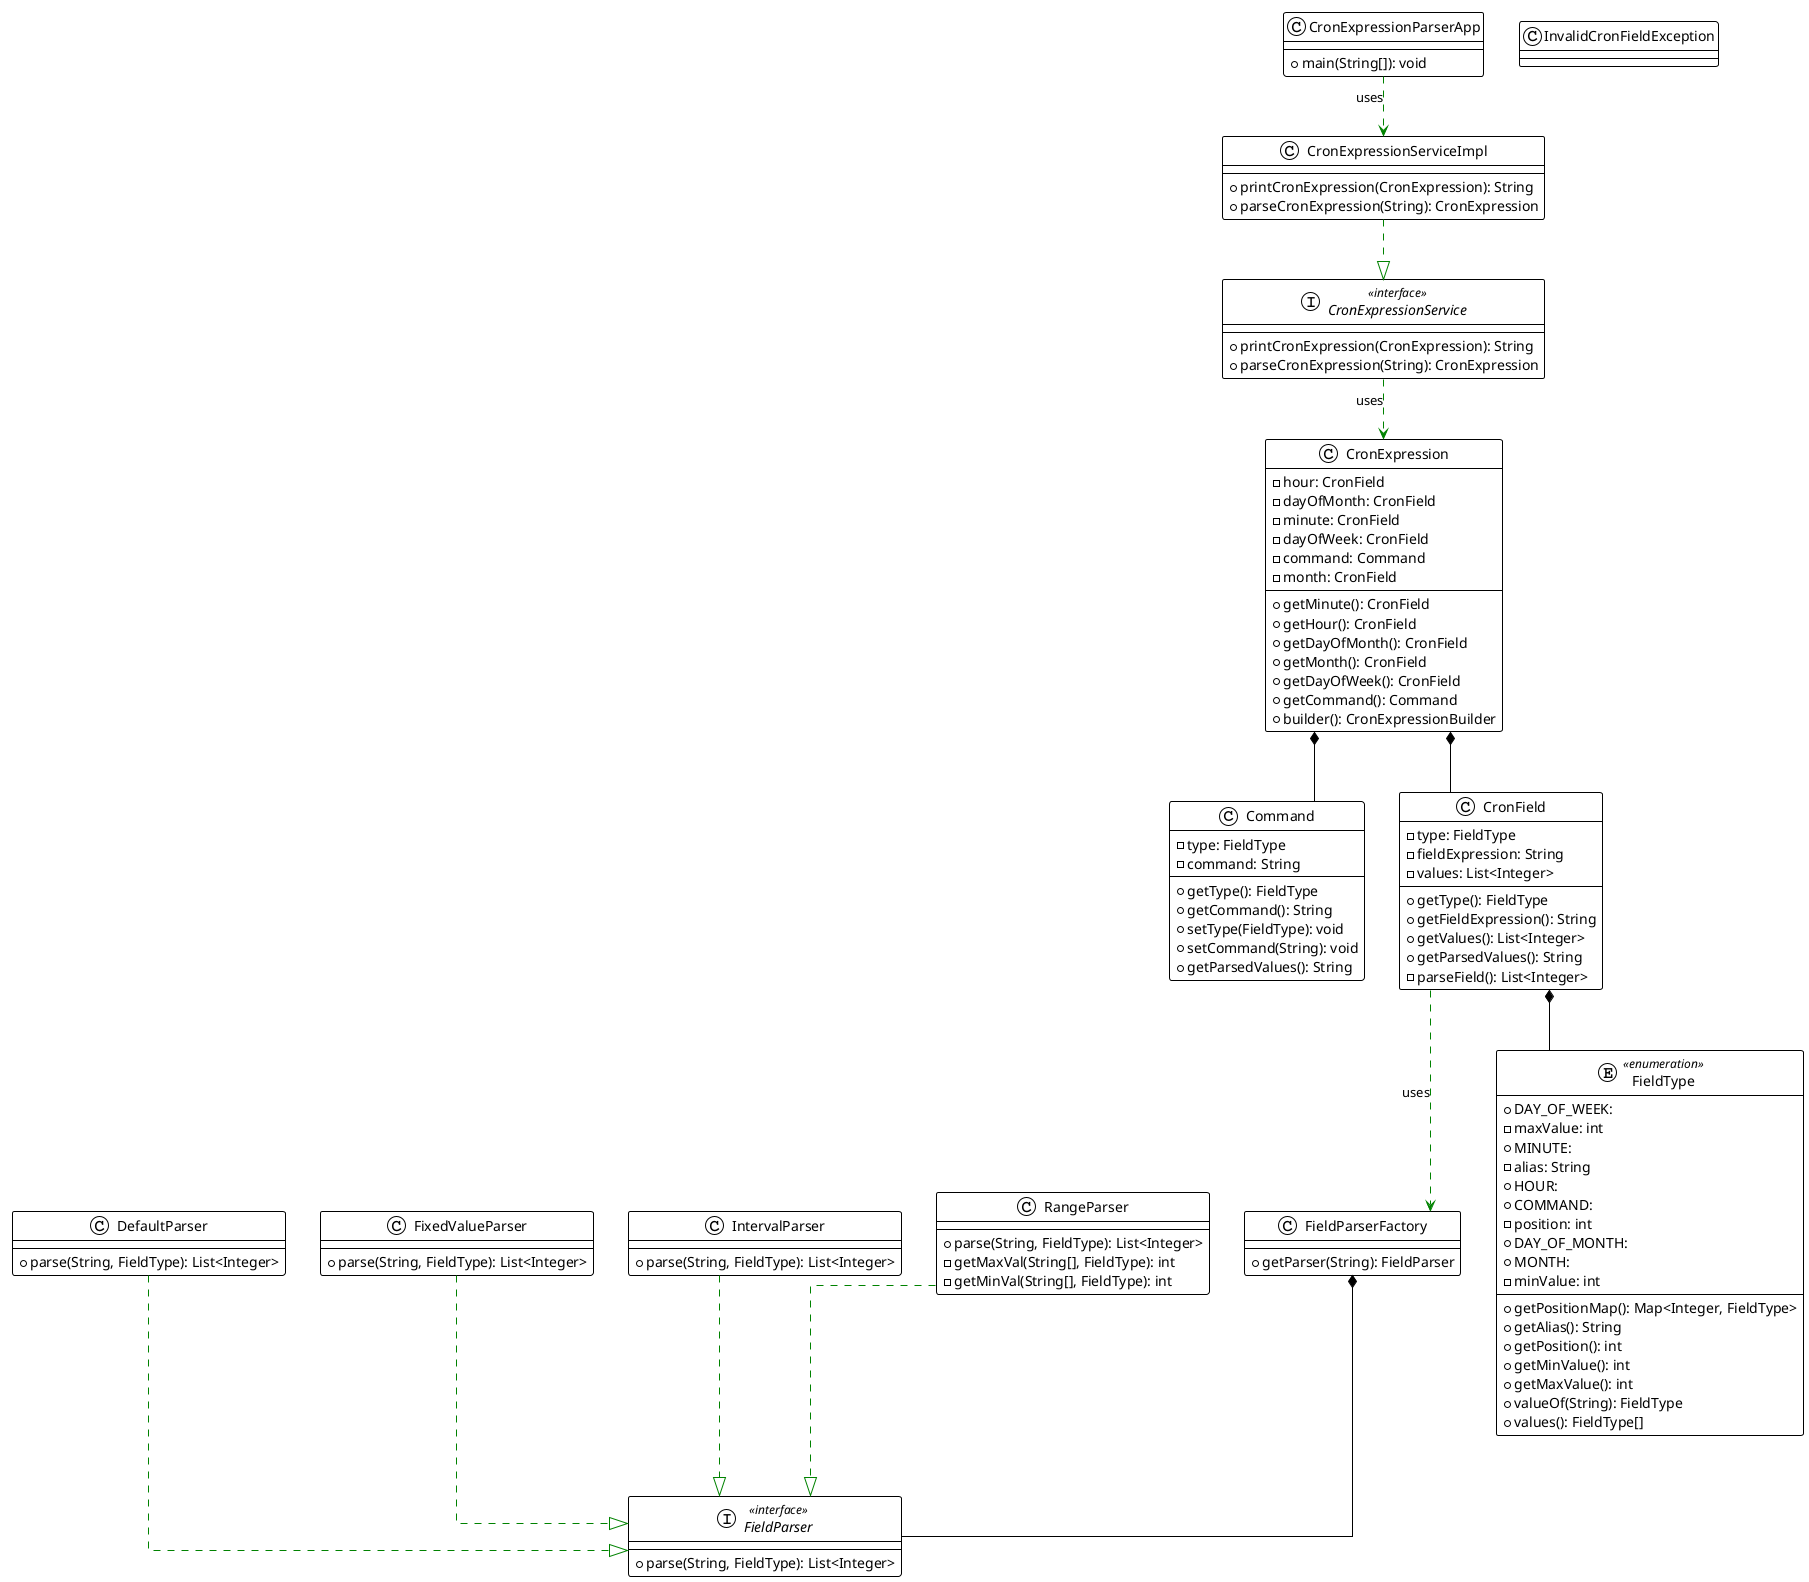 @startuml

!theme plain
top to bottom direction
skinparam linetype ortho

class Command {
  - type: FieldType
  - command: String
  + getType(): FieldType
  + getCommand(): String
  + setType(FieldType): void
  + setCommand(String): void
  + getParsedValues(): String
}

class CronExpression {
  - hour: CronField
  - dayOfMonth: CronField
  - minute: CronField
  - dayOfWeek: CronField
  - command: Command
  - month: CronField
  + getMinute(): CronField
  + getHour(): CronField
  + getDayOfMonth(): CronField
  + getMonth(): CronField
  + getDayOfWeek(): CronField
  + getCommand(): Command
  + builder(): CronExpressionBuilder
}
class CronExpressionParserApp {
  + main(String[]): void
}
interface CronExpressionService << interface >> {
  + printCronExpression(CronExpression): String
  + parseCronExpression(String): CronExpression
}
class CronExpressionServiceImpl {
  + printCronExpression(CronExpression): String
  + parseCronExpression(String): CronExpression
}
class CronField {
  - type: FieldType
  - fieldExpression: String
  - values: List<Integer>
  + getType(): FieldType
  + getFieldExpression(): String
  + getValues(): List<Integer>
  + getParsedValues(): String
  - parseField(): List<Integer>
}
class DefaultParser {
  + parse(String, FieldType): List<Integer>
}
interface FieldParser << interface >> {
  + parse(String, FieldType): List<Integer>
}
class FieldParserFactory {
  + getParser(String): FieldParser
}
enum FieldType << enumeration >> {
  + DAY_OF_WEEK:
  - maxValue: int
  + MINUTE:
  - alias: String
  + HOUR:
  + COMMAND:
  - position: int
  + DAY_OF_MONTH:
  + MONTH:
  - minValue: int
  + getPositionMap(): Map<Integer, FieldType>
  + getAlias(): String
  + getPosition(): int
  + getMinValue(): int
  + getMaxValue(): int
  + valueOf(String): FieldType
  + values(): FieldType[]
}
class FixedValueParser {
  + parse(String, FieldType): List<Integer>
}
class IntervalParser {
  + parse(String, FieldType): List<Integer>
}
class InvalidCronFieldException
class RangeParser {
  + parse(String, FieldType): List<Integer>
  - getMaxVal(String[], FieldType): int
  - getMinVal(String[], FieldType): int
}

CronExpressionServiceImpl  -[#008200,dashed]-^  CronExpressionService
DefaultParser              -[#008200,dashed]-^  FieldParser
FixedValueParser           -[#008200,dashed]-^  FieldParser
IntervalParser             -[#008200,dashed]-^  FieldParser
RangeParser                -[#008200,dashed]-^  FieldParser
CronExpression              *-- CronField
CronExpression              *-- Command
CronExpressionService -[#008200,dashed]-> CronExpression : uses
FieldParserFactory *-- FieldParser
CronField *-- FieldType
CronField -[#008200,dashed]-> FieldParserFactory : uses
CronExpressionParserApp -[#008200,dashed]-> CronExpressionServiceImpl : uses
@enduml
